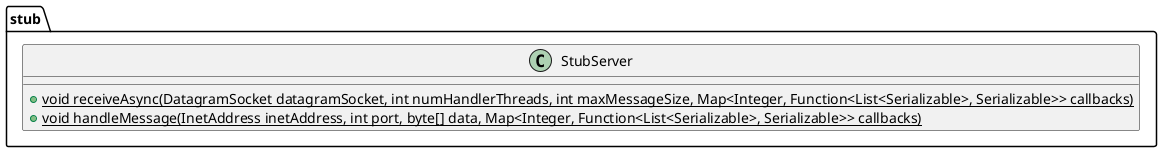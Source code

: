 @startuml
'https://plantuml.com/class-diagram

class stub.StubServer{
    {static} + void receiveAsync(DatagramSocket datagramSocket, int numHandlerThreads, int maxMessageSize, Map<Integer, Function<List<Serializable>, Serializable>> callbacks)
    {static} + void handleMessage(InetAddress inetAddress, int port, byte[] data, Map<Integer, Function<List<Serializable>, Serializable>> callbacks)
}

@enduml